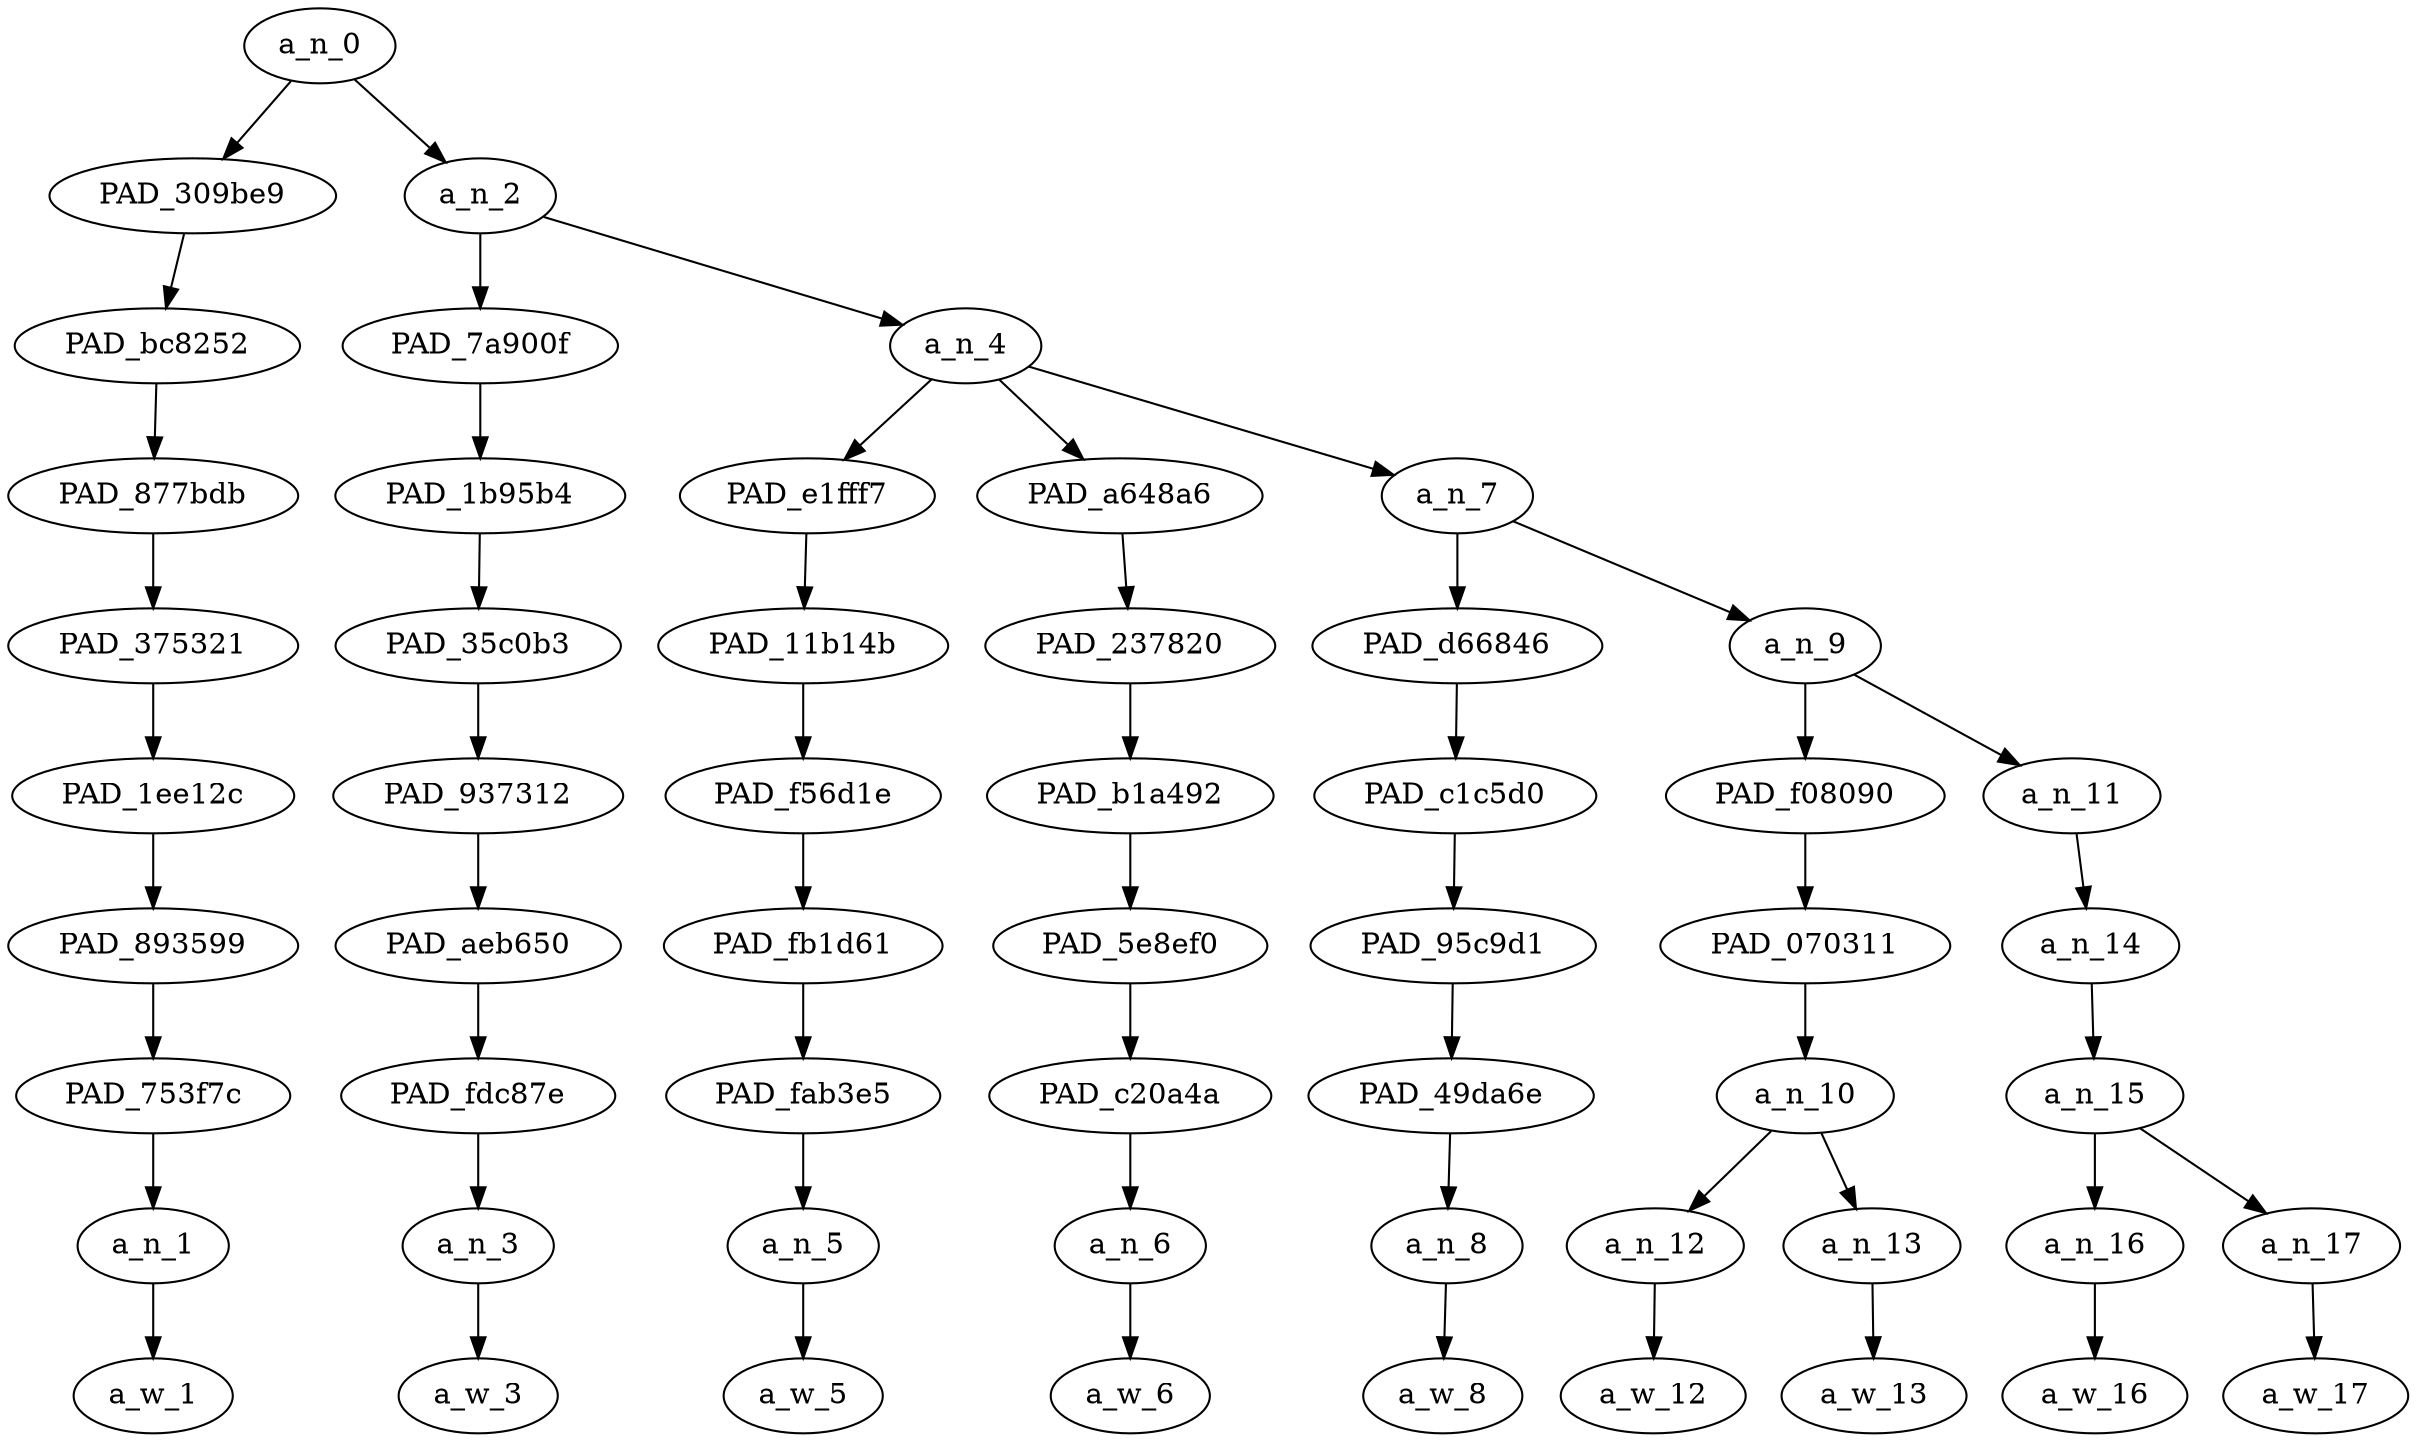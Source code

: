 strict digraph "" {
	a_n_0	[div_dir=1,
		index=0,
		level=9,
		pos="1.1041666666666665,9!",
		text_span="[0, 1, 2, 3, 4, 5, 6, 7, 8]",
		value=0.99999998];
	PAD_309be9	[div_dir=1,
		index=0,
		level=8,
		pos="0.0,8!",
		text_span="[0]",
		value=0.08183578];
	a_n_0 -> PAD_309be9;
	a_n_2	[div_dir=1,
		index=1,
		level=8,
		pos="2.208333333333333,8!",
		text_span="[1, 2, 3, 4, 5, 6, 7, 8]",
		value=0.91659988];
	a_n_0 -> a_n_2;
	PAD_bc8252	[div_dir=1,
		index=0,
		level=7,
		pos="0.0,7!",
		text_span="[0]",
		value=0.08183578];
	PAD_309be9 -> PAD_bc8252;
	PAD_877bdb	[div_dir=1,
		index=0,
		level=6,
		pos="0.0,6!",
		text_span="[0]",
		value=0.08183578];
	PAD_bc8252 -> PAD_877bdb;
	PAD_375321	[div_dir=1,
		index=0,
		level=5,
		pos="0.0,5!",
		text_span="[0]",
		value=0.08183578];
	PAD_877bdb -> PAD_375321;
	PAD_1ee12c	[div_dir=1,
		index=0,
		level=4,
		pos="0.0,4!",
		text_span="[0]",
		value=0.08183578];
	PAD_375321 -> PAD_1ee12c;
	PAD_893599	[div_dir=1,
		index=0,
		level=3,
		pos="0.0,3!",
		text_span="[0]",
		value=0.08183578];
	PAD_1ee12c -> PAD_893599;
	PAD_753f7c	[div_dir=1,
		index=0,
		level=2,
		pos="0.0,2!",
		text_span="[0]",
		value=0.08183578];
	PAD_893599 -> PAD_753f7c;
	a_n_1	[div_dir=1,
		index=0,
		level=1,
		pos="0.0,1!",
		text_span="[0]",
		value=0.08183578];
	PAD_753f7c -> a_n_1;
	a_w_1	[div_dir=0,
		index=0,
		level=0,
		pos="0,0!",
		text_span="[0]",
		value=that];
	a_n_1 -> a_w_1;
	PAD_7a900f	[div_dir=1,
		index=1,
		level=7,
		pos="1.0,7!",
		text_span="[1]",
		value=0.41550327];
	a_n_2 -> PAD_7a900f;
	a_n_4	[div_dir=1,
		index=2,
		level=7,
		pos="3.4166666666666665,7!",
		text_span="[2, 3, 4, 5, 6, 7, 8]",
		value=0.49957796];
	a_n_2 -> a_n_4;
	PAD_1b95b4	[div_dir=1,
		index=1,
		level=6,
		pos="1.0,6!",
		text_span="[1]",
		value=0.41550327];
	PAD_7a900f -> PAD_1b95b4;
	PAD_35c0b3	[div_dir=1,
		index=1,
		level=5,
		pos="1.0,5!",
		text_span="[1]",
		value=0.41550327];
	PAD_1b95b4 -> PAD_35c0b3;
	PAD_937312	[div_dir=1,
		index=1,
		level=4,
		pos="1.0,4!",
		text_span="[1]",
		value=0.41550327];
	PAD_35c0b3 -> PAD_937312;
	PAD_aeb650	[div_dir=1,
		index=1,
		level=3,
		pos="1.0,3!",
		text_span="[1]",
		value=0.41550327];
	PAD_937312 -> PAD_aeb650;
	PAD_fdc87e	[div_dir=1,
		index=1,
		level=2,
		pos="1.0,2!",
		text_span="[1]",
		value=0.41550327];
	PAD_aeb650 -> PAD_fdc87e;
	a_n_3	[div_dir=1,
		index=1,
		level=1,
		pos="1.0,1!",
		text_span="[1]",
		value=0.41550327];
	PAD_fdc87e -> a_n_3;
	a_w_3	[div_dir=0,
		index=1,
		level=0,
		pos="1,0!",
		text_span="[1]",
		value=nigger];
	a_n_3 -> a_w_3;
	PAD_e1fff7	[div_dir=-1,
		index=2,
		level=6,
		pos="2.0,6!",
		text_span="[2]",
		value=0.11183466];
	a_n_4 -> PAD_e1fff7;
	PAD_a648a6	[div_dir=-1,
		index=3,
		level=6,
		pos="3.0,6!",
		text_span="[3]",
		value=0.05246086];
	a_n_4 -> PAD_a648a6;
	a_n_7	[div_dir=1,
		index=4,
		level=6,
		pos="5.25,6!",
		text_span="[4, 5, 6, 7, 8]",
		value=0.33494421];
	a_n_4 -> a_n_7;
	PAD_11b14b	[div_dir=-1,
		index=2,
		level=5,
		pos="2.0,5!",
		text_span="[2]",
		value=0.11183466];
	PAD_e1fff7 -> PAD_11b14b;
	PAD_f56d1e	[div_dir=-1,
		index=2,
		level=4,
		pos="2.0,4!",
		text_span="[2]",
		value=0.11183466];
	PAD_11b14b -> PAD_f56d1e;
	PAD_fb1d61	[div_dir=-1,
		index=2,
		level=3,
		pos="2.0,3!",
		text_span="[2]",
		value=0.11183466];
	PAD_f56d1e -> PAD_fb1d61;
	PAD_fab3e5	[div_dir=-1,
		index=2,
		level=2,
		pos="2.0,2!",
		text_span="[2]",
		value=0.11183466];
	PAD_fb1d61 -> PAD_fab3e5;
	a_n_5	[div_dir=-1,
		index=2,
		level=1,
		pos="2.0,1!",
		text_span="[2]",
		value=0.11183466];
	PAD_fab3e5 -> a_n_5;
	a_w_5	[div_dir=0,
		index=2,
		level=0,
		pos="2,0!",
		text_span="[2]",
		value=does];
	a_n_5 -> a_w_5;
	PAD_237820	[div_dir=-1,
		index=3,
		level=5,
		pos="3.0,5!",
		text_span="[3]",
		value=0.05246086];
	PAD_a648a6 -> PAD_237820;
	PAD_b1a492	[div_dir=-1,
		index=3,
		level=4,
		pos="3.0,4!",
		text_span="[3]",
		value=0.05246086];
	PAD_237820 -> PAD_b1a492;
	PAD_5e8ef0	[div_dir=-1,
		index=3,
		level=3,
		pos="3.0,3!",
		text_span="[3]",
		value=0.05246086];
	PAD_b1a492 -> PAD_5e8ef0;
	PAD_c20a4a	[div_dir=-1,
		index=3,
		level=2,
		pos="3.0,2!",
		text_span="[3]",
		value=0.05246086];
	PAD_5e8ef0 -> PAD_c20a4a;
	a_n_6	[div_dir=-1,
		index=3,
		level=1,
		pos="3.0,1!",
		text_span="[3]",
		value=0.05246086];
	PAD_c20a4a -> a_n_6;
	a_w_6	[div_dir=0,
		index=3,
		level=0,
		pos="3,0!",
		text_span="[3]",
		value=not];
	a_n_6 -> a_w_6;
	PAD_d66846	[div_dir=1,
		index=4,
		level=5,
		pos="4.0,5!",
		text_span="[4]",
		value=0.05696663];
	a_n_7 -> PAD_d66846;
	a_n_9	[div_dir=1,
		index=5,
		level=5,
		pos="6.5,5!",
		text_span="[5, 6, 7, 8]",
		value=0.27743170];
	a_n_7 -> a_n_9;
	PAD_c1c5d0	[div_dir=1,
		index=4,
		level=4,
		pos="4.0,4!",
		text_span="[4]",
		value=0.05696663];
	PAD_d66846 -> PAD_c1c5d0;
	PAD_95c9d1	[div_dir=1,
		index=4,
		level=3,
		pos="4.0,3!",
		text_span="[4]",
		value=0.05696663];
	PAD_c1c5d0 -> PAD_95c9d1;
	PAD_49da6e	[div_dir=1,
		index=4,
		level=2,
		pos="4.0,2!",
		text_span="[4]",
		value=0.05696663];
	PAD_95c9d1 -> PAD_49da6e;
	a_n_8	[div_dir=1,
		index=4,
		level=1,
		pos="4.0,1!",
		text_span="[4]",
		value=0.05696663];
	PAD_49da6e -> a_n_8;
	a_w_8	[div_dir=0,
		index=4,
		level=0,
		pos="4,0!",
		text_span="[4]",
		value=need];
	a_n_8 -> a_w_8;
	PAD_f08090	[div_dir=1,
		index=5,
		level=4,
		pos="5.5,4!",
		text_span="[5, 6]",
		value=0.11395559];
	a_n_9 -> PAD_f08090;
	a_n_11	[div_dir=1,
		index=6,
		level=4,
		pos="7.5,4!",
		text_span="[7, 8]",
		value=0.16289369];
	a_n_9 -> a_n_11;
	PAD_070311	[div_dir=1,
		index=5,
		level=3,
		pos="5.5,3!",
		text_span="[5, 6]",
		value=0.11395559];
	PAD_f08090 -> PAD_070311;
	a_n_10	[div_dir=1,
		index=5,
		level=2,
		pos="5.5,2!",
		text_span="[5, 6]",
		value=0.11395559];
	PAD_070311 -> a_n_10;
	a_n_12	[div_dir=1,
		index=5,
		level=1,
		pos="5.0,1!",
		text_span="[5]",
		value=0.05270718];
	a_n_10 -> a_n_12;
	a_n_13	[div_dir=1,
		index=6,
		level=1,
		pos="6.0,1!",
		text_span="[6]",
		value=0.06100051];
	a_n_10 -> a_n_13;
	a_w_12	[div_dir=0,
		index=5,
		level=0,
		pos="5,0!",
		text_span="[5]",
		value=another];
	a_n_12 -> a_w_12;
	a_w_13	[div_dir=0,
		index=6,
		level=0,
		pos="6,0!",
		text_span="[6]",
		value=reason];
	a_n_13 -> a_w_13;
	a_n_14	[div_dir=1,
		index=6,
		level=3,
		pos="7.5,3!",
		text_span="[7, 8]",
		value=0.16231362];
	a_n_11 -> a_n_14;
	a_n_15	[div_dir=1,
		index=6,
		level=2,
		pos="7.5,2!",
		text_span="[7, 8]",
		value=0.16173354];
	a_n_14 -> a_n_15;
	a_n_16	[div_dir=1,
		index=7,
		level=1,
		pos="7.0,1!",
		text_span="[7]",
		value=0.04552195];
	a_n_15 -> a_n_16;
	a_n_17	[div_dir=1,
		index=8,
		level=1,
		pos="8.0,1!",
		text_span="[8]",
		value=0.11563151];
	a_n_15 -> a_n_17;
	a_w_16	[div_dir=0,
		index=7,
		level=0,
		pos="7,0!",
		text_span="[7]",
		value=to];
	a_n_16 -> a_w_16;
	a_w_17	[div_dir=0,
		index=8,
		level=0,
		pos="8,0!",
		text_span="[8]",
		value=hang];
	a_n_17 -> a_w_17;
}
